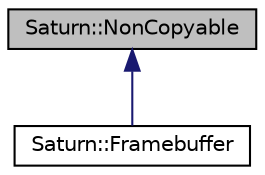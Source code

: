 digraph "Saturn::NonCopyable"
{
  edge [fontname="Helvetica",fontsize="10",labelfontname="Helvetica",labelfontsize="10"];
  node [fontname="Helvetica",fontsize="10",shape=record];
  Node0 [label="Saturn::NonCopyable",height=0.2,width=0.4,color="black", fillcolor="grey75", style="filled", fontcolor="black"];
  Node0 -> Node1 [dir="back",color="midnightblue",fontsize="10",style="solid",fontname="Helvetica"];
  Node1 [label="Saturn::Framebuffer",height=0.2,width=0.4,color="black", fillcolor="white", style="filled",URL="$class_saturn_1_1_framebuffer.html"];
}
